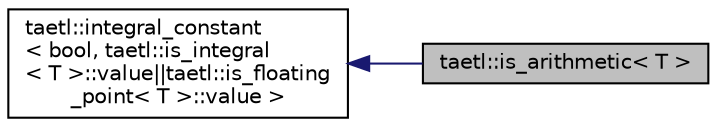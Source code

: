 digraph "taetl::is_arithmetic&lt; T &gt;"
{
  edge [fontname="Helvetica",fontsize="10",labelfontname="Helvetica",labelfontsize="10"];
  node [fontname="Helvetica",fontsize="10",shape=record];
  rankdir="LR";
  Node0 [label="taetl::is_arithmetic\< T \>",height=0.2,width=0.4,color="black", fillcolor="grey75", style="filled", fontcolor="black"];
  Node1 -> Node0 [dir="back",color="midnightblue",fontsize="10",style="solid",fontname="Helvetica"];
  Node1 [label="taetl::integral_constant\l\< bool, taetl::is_integral\l\< T \>::value\|\|taetl::is_floating\l_point\< T \>::value \>",height=0.2,width=0.4,color="black", fillcolor="white", style="filled",URL="$structtaetl_1_1integral__constant.html"];
}
